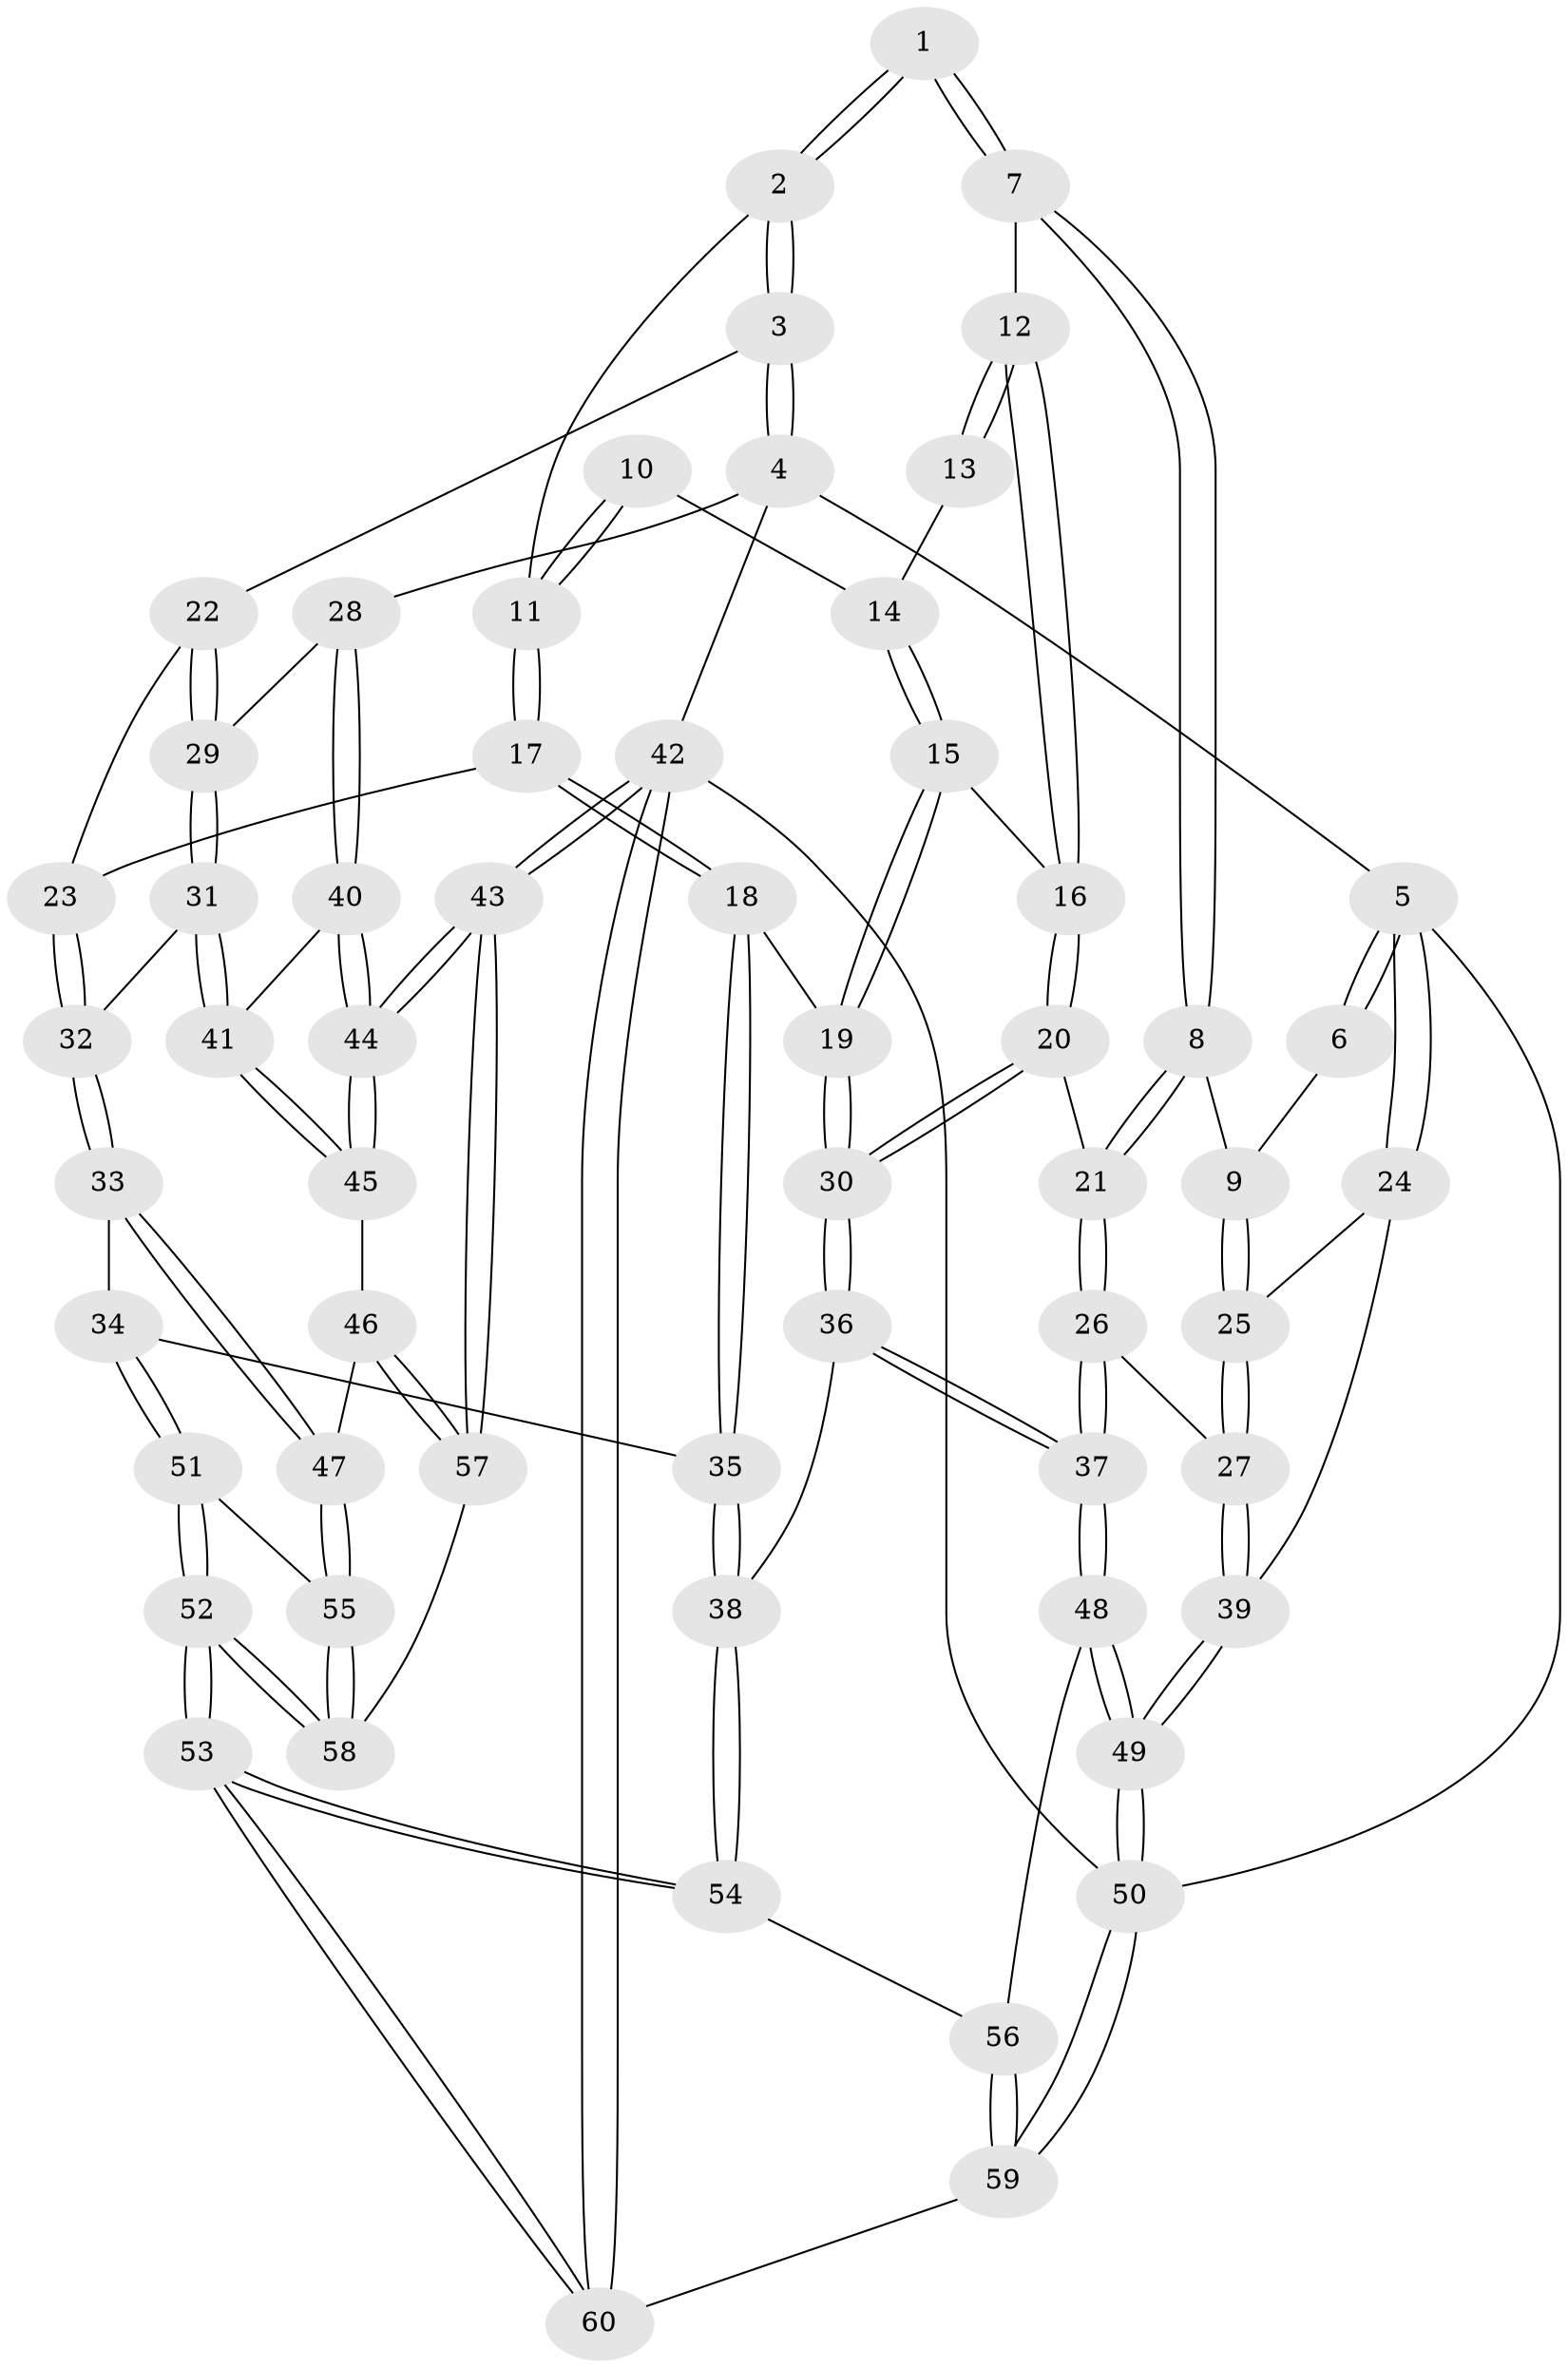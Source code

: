 // Generated by graph-tools (version 1.1) at 2025/27/03/09/25 03:27:03]
// undirected, 60 vertices, 147 edges
graph export_dot {
graph [start="1"]
  node [color=gray90,style=filled];
  1 [pos="+0.21983247426963054+0"];
  2 [pos="+0.8139387860877376+0"];
  3 [pos="+0.9755316940043777+0"];
  4 [pos="+1+0"];
  5 [pos="+0+0"];
  6 [pos="+0.17006341013384113+0"];
  7 [pos="+0.26561895603763513+0"];
  8 [pos="+0.18467497128206264+0.1729253930712184"];
  9 [pos="+0.03388224152430292+0.17514371352789487"];
  10 [pos="+0.6066273297520645+0"];
  11 [pos="+0.7979988104817137+0"];
  12 [pos="+0.33751710181447825+0.04125242323954455"];
  13 [pos="+0.4437383837928024+0.04457483396158742"];
  14 [pos="+0.5122111469204741+0.08189550461145528"];
  15 [pos="+0.4586383391448792+0.19888122185074839"];
  16 [pos="+0.41293587519712616+0.18653474099804992"];
  17 [pos="+0.5640154560654453+0.25022368897269764"];
  18 [pos="+0.5391412582917224+0.2546493346222822"];
  19 [pos="+0.5217915099987762+0.248587044874874"];
  20 [pos="+0.32619275126295516+0.24783566067589544"];
  21 [pos="+0.23761839835191628+0.27238321715059094"];
  22 [pos="+0.7801491738745564+0.18877381264755153"];
  23 [pos="+0.6170920266893334+0.2704917228938897"];
  24 [pos="+0+0.1973972785397157"];
  25 [pos="+0.00921637816005178+0.1889283586828346"];
  26 [pos="+0.18177435718537055+0.4133265330519774"];
  27 [pos="+0.12737660055619765+0.3812557346688334"];
  28 [pos="+1+0.13766848294665612"];
  29 [pos="+0.8101708638373429+0.3396868551429271"];
  30 [pos="+0.39586845519569813+0.37761834407352707"];
  31 [pos="+0.7823034076558573+0.40719249589519185"];
  32 [pos="+0.7365816847756284+0.41393883643491514"];
  33 [pos="+0.6680120230428772+0.4842858685884695"];
  34 [pos="+0.6102799810219768+0.5059973491800441"];
  35 [pos="+0.5255951013791719+0.48597462675226927"];
  36 [pos="+0.37557429029341105+0.4524946661838022"];
  37 [pos="+0.1985108419031596+0.47436011192676547"];
  38 [pos="+0.47922813683129456+0.5027535257890153"];
  39 [pos="+0+0.3541713115715185"];
  40 [pos="+1+0.31319968214295113"];
  41 [pos="+0.8481113264592745+0.4541295774658109"];
  42 [pos="+1+1"];
  43 [pos="+1+0.9829945221966558"];
  44 [pos="+1+0.8501913480283487"];
  45 [pos="+0.8970795246386806+0.5974913205955947"];
  46 [pos="+0.809304804192554+0.6230813784840087"];
  47 [pos="+0.7580394069132391+0.6222097180801195"];
  48 [pos="+0.1643708507981306+0.564817365220496"];
  49 [pos="+0+0.5972049730927396"];
  50 [pos="+0+1"];
  51 [pos="+0.6143215377954018+0.5747692423579446"];
  52 [pos="+0.5572509378001476+0.8322858824748594"];
  53 [pos="+0.4897618653265163+0.8746584559808644"];
  54 [pos="+0.41062206906892246+0.784293108523076"];
  55 [pos="+0.7187877914754608+0.6574327532143314"];
  56 [pos="+0.2261866676121118+0.7022821211431514"];
  57 [pos="+0.768604324303642+0.8173771884718335"];
  58 [pos="+0.6357821924247262+0.808063892252299"];
  59 [pos="+0+1"];
  60 [pos="+0.47867923690736325+1"];
  1 -- 2;
  1 -- 2;
  1 -- 7;
  1 -- 7;
  2 -- 3;
  2 -- 3;
  2 -- 11;
  3 -- 4;
  3 -- 4;
  3 -- 22;
  4 -- 5;
  4 -- 28;
  4 -- 42;
  5 -- 6;
  5 -- 6;
  5 -- 24;
  5 -- 24;
  5 -- 50;
  6 -- 9;
  7 -- 8;
  7 -- 8;
  7 -- 12;
  8 -- 9;
  8 -- 21;
  8 -- 21;
  9 -- 25;
  9 -- 25;
  10 -- 11;
  10 -- 11;
  10 -- 14;
  11 -- 17;
  11 -- 17;
  12 -- 13;
  12 -- 13;
  12 -- 16;
  12 -- 16;
  13 -- 14;
  14 -- 15;
  14 -- 15;
  15 -- 16;
  15 -- 19;
  15 -- 19;
  16 -- 20;
  16 -- 20;
  17 -- 18;
  17 -- 18;
  17 -- 23;
  18 -- 19;
  18 -- 35;
  18 -- 35;
  19 -- 30;
  19 -- 30;
  20 -- 21;
  20 -- 30;
  20 -- 30;
  21 -- 26;
  21 -- 26;
  22 -- 23;
  22 -- 29;
  22 -- 29;
  23 -- 32;
  23 -- 32;
  24 -- 25;
  24 -- 39;
  25 -- 27;
  25 -- 27;
  26 -- 27;
  26 -- 37;
  26 -- 37;
  27 -- 39;
  27 -- 39;
  28 -- 29;
  28 -- 40;
  28 -- 40;
  29 -- 31;
  29 -- 31;
  30 -- 36;
  30 -- 36;
  31 -- 32;
  31 -- 41;
  31 -- 41;
  32 -- 33;
  32 -- 33;
  33 -- 34;
  33 -- 47;
  33 -- 47;
  34 -- 35;
  34 -- 51;
  34 -- 51;
  35 -- 38;
  35 -- 38;
  36 -- 37;
  36 -- 37;
  36 -- 38;
  37 -- 48;
  37 -- 48;
  38 -- 54;
  38 -- 54;
  39 -- 49;
  39 -- 49;
  40 -- 41;
  40 -- 44;
  40 -- 44;
  41 -- 45;
  41 -- 45;
  42 -- 43;
  42 -- 43;
  42 -- 60;
  42 -- 60;
  42 -- 50;
  43 -- 44;
  43 -- 44;
  43 -- 57;
  43 -- 57;
  44 -- 45;
  44 -- 45;
  45 -- 46;
  46 -- 47;
  46 -- 57;
  46 -- 57;
  47 -- 55;
  47 -- 55;
  48 -- 49;
  48 -- 49;
  48 -- 56;
  49 -- 50;
  49 -- 50;
  50 -- 59;
  50 -- 59;
  51 -- 52;
  51 -- 52;
  51 -- 55;
  52 -- 53;
  52 -- 53;
  52 -- 58;
  52 -- 58;
  53 -- 54;
  53 -- 54;
  53 -- 60;
  53 -- 60;
  54 -- 56;
  55 -- 58;
  55 -- 58;
  56 -- 59;
  56 -- 59;
  57 -- 58;
  59 -- 60;
}
